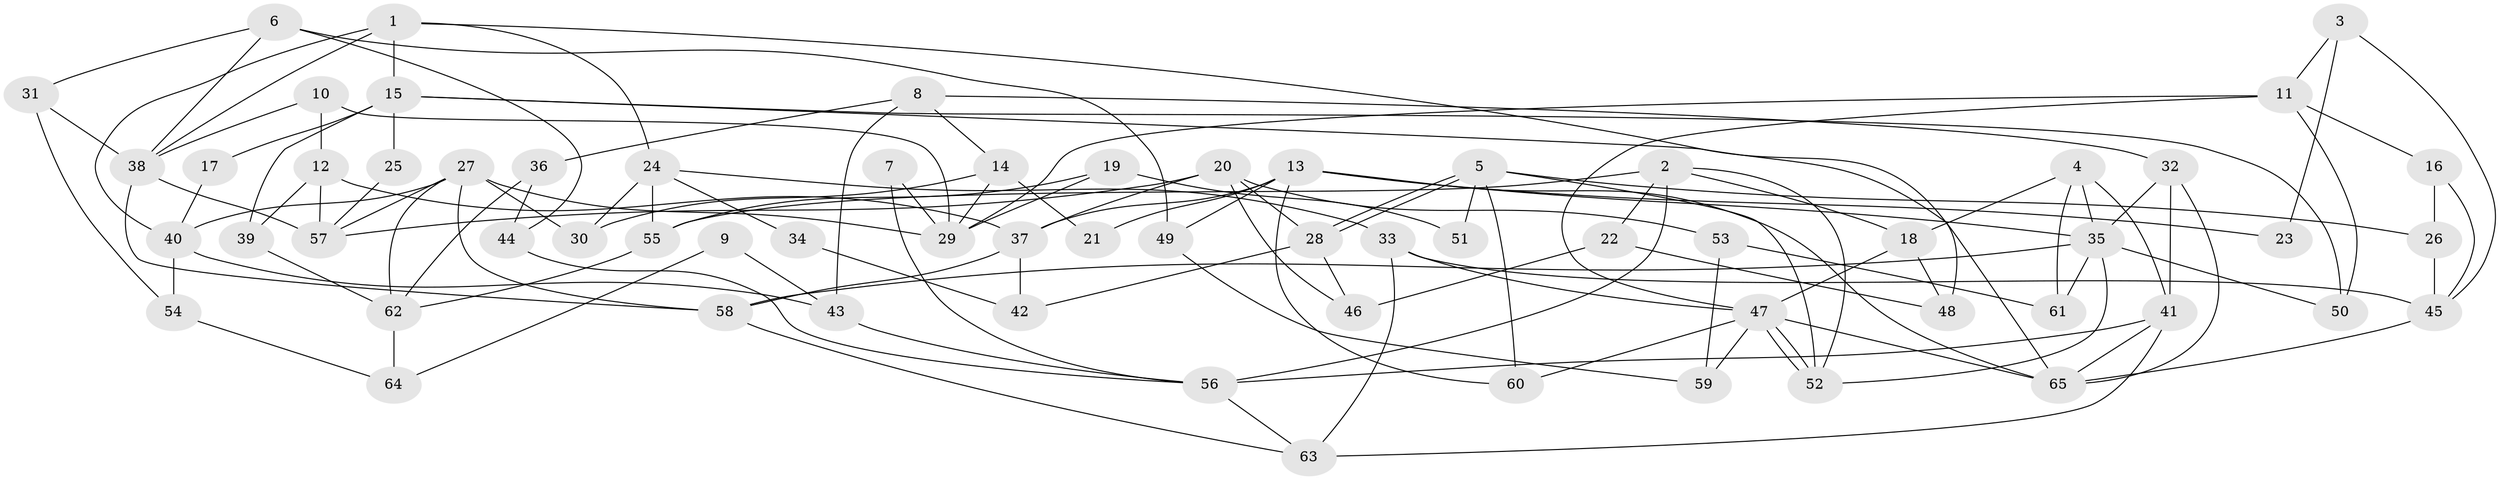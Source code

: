 // Generated by graph-tools (version 1.1) at 2025/50/03/09/25 03:50:11]
// undirected, 65 vertices, 130 edges
graph export_dot {
graph [start="1"]
  node [color=gray90,style=filled];
  1;
  2;
  3;
  4;
  5;
  6;
  7;
  8;
  9;
  10;
  11;
  12;
  13;
  14;
  15;
  16;
  17;
  18;
  19;
  20;
  21;
  22;
  23;
  24;
  25;
  26;
  27;
  28;
  29;
  30;
  31;
  32;
  33;
  34;
  35;
  36;
  37;
  38;
  39;
  40;
  41;
  42;
  43;
  44;
  45;
  46;
  47;
  48;
  49;
  50;
  51;
  52;
  53;
  54;
  55;
  56;
  57;
  58;
  59;
  60;
  61;
  62;
  63;
  64;
  65;
  1 -- 40;
  1 -- 48;
  1 -- 15;
  1 -- 24;
  1 -- 38;
  2 -- 18;
  2 -- 55;
  2 -- 22;
  2 -- 52;
  2 -- 56;
  3 -- 45;
  3 -- 11;
  3 -- 23;
  4 -- 41;
  4 -- 35;
  4 -- 18;
  4 -- 61;
  5 -- 28;
  5 -- 28;
  5 -- 52;
  5 -- 26;
  5 -- 51;
  5 -- 60;
  6 -- 38;
  6 -- 49;
  6 -- 31;
  6 -- 44;
  7 -- 29;
  7 -- 56;
  8 -- 14;
  8 -- 32;
  8 -- 36;
  8 -- 43;
  9 -- 43;
  9 -- 64;
  10 -- 29;
  10 -- 38;
  10 -- 12;
  11 -- 16;
  11 -- 50;
  11 -- 29;
  11 -- 47;
  12 -- 57;
  12 -- 37;
  12 -- 39;
  13 -- 60;
  13 -- 65;
  13 -- 21;
  13 -- 23;
  13 -- 35;
  13 -- 37;
  13 -- 49;
  14 -- 29;
  14 -- 30;
  14 -- 21;
  15 -- 65;
  15 -- 17;
  15 -- 25;
  15 -- 39;
  15 -- 50;
  16 -- 26;
  16 -- 45;
  17 -- 40;
  18 -- 47;
  18 -- 48;
  19 -- 29;
  19 -- 55;
  19 -- 51;
  20 -- 37;
  20 -- 57;
  20 -- 28;
  20 -- 46;
  20 -- 53;
  22 -- 46;
  22 -- 48;
  24 -- 33;
  24 -- 30;
  24 -- 34;
  24 -- 55;
  25 -- 57;
  26 -- 45;
  27 -- 58;
  27 -- 62;
  27 -- 29;
  27 -- 30;
  27 -- 40;
  27 -- 57;
  28 -- 42;
  28 -- 46;
  31 -- 38;
  31 -- 54;
  32 -- 35;
  32 -- 41;
  32 -- 65;
  33 -- 47;
  33 -- 63;
  33 -- 45;
  34 -- 42;
  35 -- 52;
  35 -- 50;
  35 -- 58;
  35 -- 61;
  36 -- 44;
  36 -- 62;
  37 -- 42;
  37 -- 58;
  38 -- 58;
  38 -- 57;
  39 -- 62;
  40 -- 43;
  40 -- 54;
  41 -- 56;
  41 -- 65;
  41 -- 63;
  43 -- 56;
  44 -- 56;
  45 -- 65;
  47 -- 52;
  47 -- 52;
  47 -- 59;
  47 -- 60;
  47 -- 65;
  49 -- 59;
  53 -- 61;
  53 -- 59;
  54 -- 64;
  55 -- 62;
  56 -- 63;
  58 -- 63;
  62 -- 64;
}
